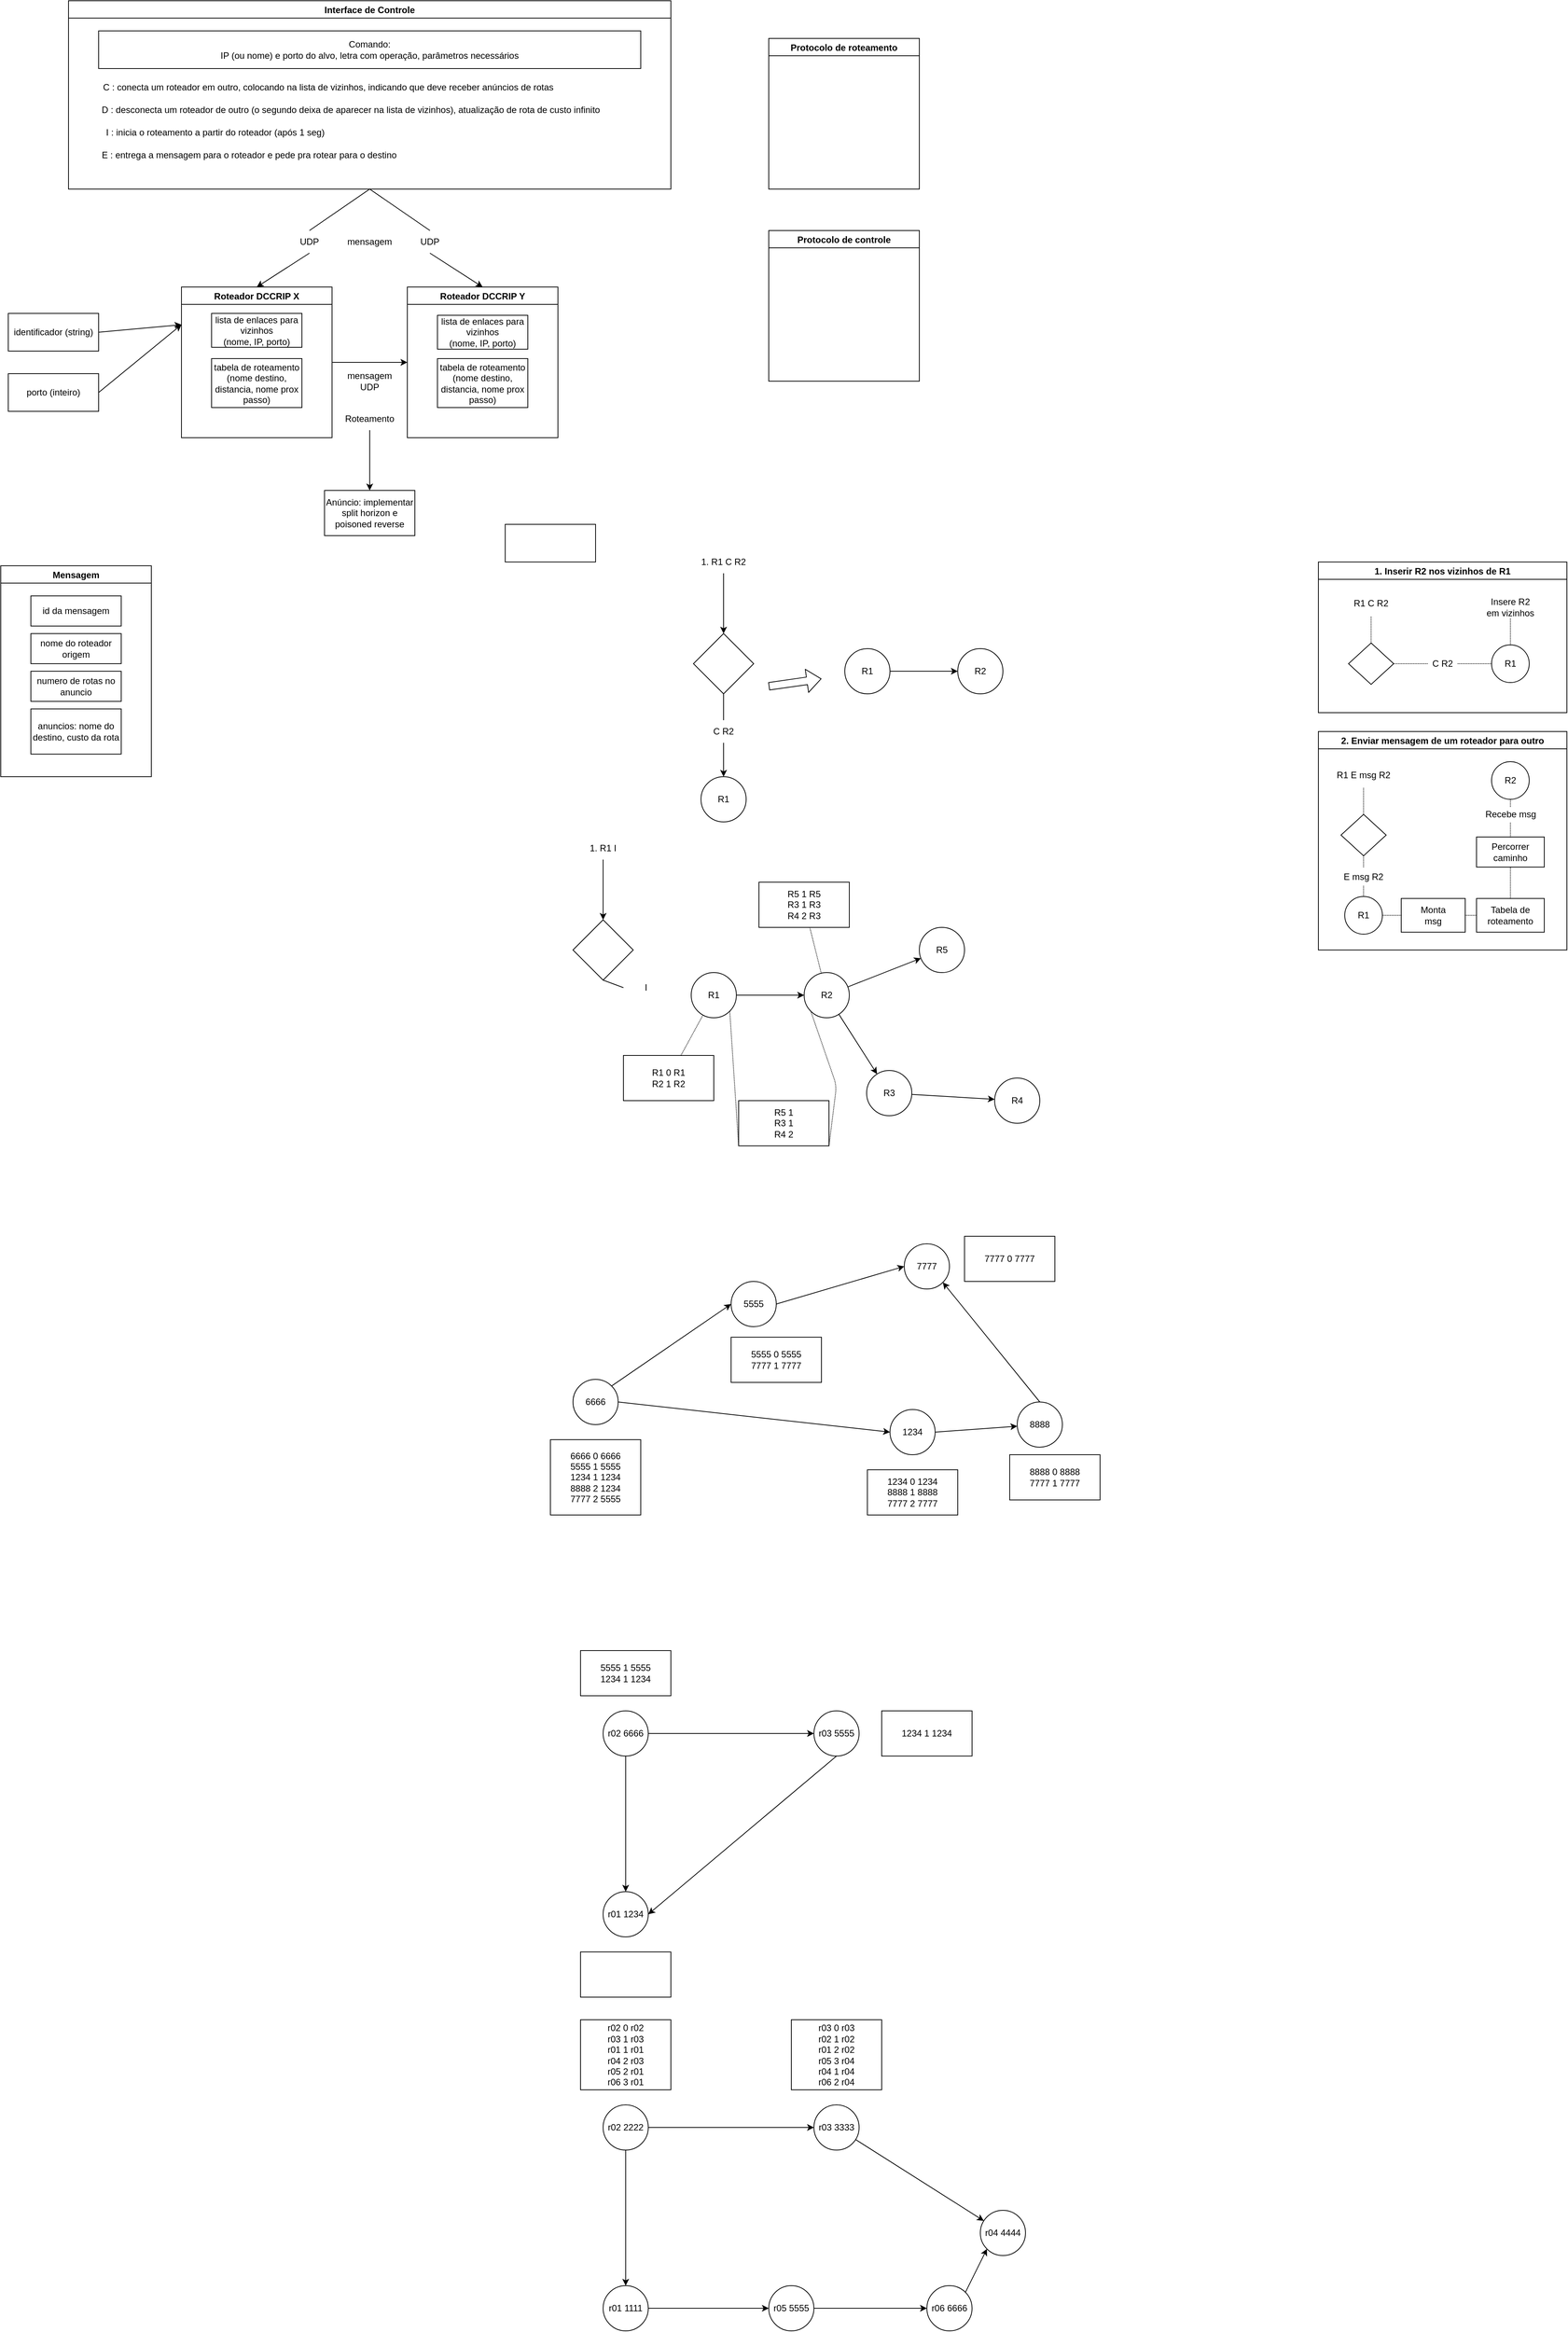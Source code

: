 <mxfile>
    <diagram id="mGNS0_z790fEsQeWo3U5" name="Página-1">
        <mxGraphModel dx="1628" dy="1711" grid="1" gridSize="10" guides="1" tooltips="1" connect="1" arrows="1" fold="1" page="1" pageScale="1" pageWidth="827" pageHeight="1169" math="0" shadow="0">
            <root>
                <mxCell id="0"/>
                <mxCell id="1" parent="0"/>
                <mxCell id="5" style="edgeStyle=none;html=1;exitX=0.5;exitY=1;exitDx=0;exitDy=0;entryX=0.5;entryY=0;entryDx=0;entryDy=0;startArrow=none;" parent="1" source="8" target="3" edge="1">
                    <mxGeometry relative="1" as="geometry"/>
                </mxCell>
                <mxCell id="6" style="edgeStyle=none;html=1;exitX=0.5;exitY=1;exitDx=0;exitDy=0;entryX=0.5;entryY=0;entryDx=0;entryDy=0;startArrow=none;" parent="1" source="10" target="4" edge="1">
                    <mxGeometry relative="1" as="geometry"/>
                </mxCell>
                <mxCell id="2" value="Interface de Controle" style="swimlane;" parent="1" vertex="1">
                    <mxGeometry y="-20" width="800" height="250" as="geometry"/>
                </mxCell>
                <mxCell id="37" value="C : conecta um roteador em outro, colocando na lista de vizinhos, indicando que deve receber anúncios de rotas" style="text;html=1;strokeColor=none;fillColor=none;align=center;verticalAlign=middle;whiteSpace=wrap;rounded=0;" parent="2" vertex="1">
                    <mxGeometry x="40" y="100" width="610" height="30" as="geometry"/>
                </mxCell>
                <mxCell id="38" value="D : desconecta um roteador de outro (o segundo deixa de aparecer na lista de vizinhos), atualização de rota de custo infinito" style="text;html=1;strokeColor=none;fillColor=none;align=center;verticalAlign=middle;whiteSpace=wrap;rounded=0;" parent="2" vertex="1">
                    <mxGeometry x="30" y="130" width="690" height="30" as="geometry"/>
                </mxCell>
                <mxCell id="39" value="I : inicia o roteamento a partir do roteador (após 1 seg)" style="text;html=1;strokeColor=none;fillColor=none;align=center;verticalAlign=middle;whiteSpace=wrap;rounded=0;" parent="2" vertex="1">
                    <mxGeometry x="30" y="160" width="330" height="30" as="geometry"/>
                </mxCell>
                <mxCell id="36" value="Comando:&lt;br&gt;IP (ou nome) e porto do alvo, letra com operação, parâmetros necessários" style="rounded=0;whiteSpace=wrap;html=1;" parent="2" vertex="1">
                    <mxGeometry x="40" y="40" width="720" height="50" as="geometry"/>
                </mxCell>
                <mxCell id="40" value="E : entrega a mensagem para o roteador e pede pra rotear para o destino" style="text;html=1;strokeColor=none;fillColor=none;align=center;verticalAlign=middle;whiteSpace=wrap;rounded=0;" parent="2" vertex="1">
                    <mxGeometry x="40" y="190" width="400" height="30" as="geometry"/>
                </mxCell>
                <mxCell id="12" style="edgeStyle=none;html=1;exitX=1;exitY=0.5;exitDx=0;exitDy=0;entryX=0;entryY=0.5;entryDx=0;entryDy=0;" parent="1" source="3" target="4" edge="1">
                    <mxGeometry relative="1" as="geometry"/>
                </mxCell>
                <mxCell id="3" value="Roteador DCCRIP X" style="swimlane;" parent="1" vertex="1">
                    <mxGeometry x="150" y="360" width="200" height="200" as="geometry"/>
                </mxCell>
                <mxCell id="21" value="lista de enlaces para vizinhos&lt;br&gt;(nome, IP, porto)" style="rounded=0;whiteSpace=wrap;html=1;" parent="3" vertex="1">
                    <mxGeometry x="40" y="35" width="120" height="45" as="geometry"/>
                </mxCell>
                <mxCell id="23" value="tabela de roteamento (nome destino, distancia, nome prox passo)" style="rounded=0;whiteSpace=wrap;html=1;" parent="3" vertex="1">
                    <mxGeometry x="40" y="95" width="120" height="65" as="geometry"/>
                </mxCell>
                <mxCell id="4" value="Roteador DCCRIP Y" style="swimlane;" parent="1" vertex="1">
                    <mxGeometry x="450" y="360" width="200" height="200" as="geometry"/>
                </mxCell>
                <mxCell id="22" value="lista de enlaces para vizinhos&lt;br&gt;(nome, IP, porto)" style="rounded=0;whiteSpace=wrap;html=1;" parent="4" vertex="1">
                    <mxGeometry x="40" y="37.5" width="120" height="45" as="geometry"/>
                </mxCell>
                <mxCell id="27" value="tabela de roteamento (nome destino, distancia, nome prox passo)" style="rounded=0;whiteSpace=wrap;html=1;" parent="4" vertex="1">
                    <mxGeometry x="40" y="95" width="120" height="65" as="geometry"/>
                </mxCell>
                <mxCell id="8" value="UDP" style="text;html=1;strokeColor=none;fillColor=none;align=center;verticalAlign=middle;whiteSpace=wrap;rounded=0;" parent="1" vertex="1">
                    <mxGeometry x="290" y="285" width="60" height="30" as="geometry"/>
                </mxCell>
                <mxCell id="9" value="" style="edgeStyle=none;html=1;exitX=0.5;exitY=1;exitDx=0;exitDy=0;entryX=0.5;entryY=0;entryDx=0;entryDy=0;endArrow=none;" parent="1" source="2" target="8" edge="1">
                    <mxGeometry relative="1" as="geometry">
                        <mxPoint x="400" y="230" as="sourcePoint"/>
                        <mxPoint x="250" y="360" as="targetPoint"/>
                    </mxGeometry>
                </mxCell>
                <mxCell id="10" value="UDP" style="text;html=1;strokeColor=none;fillColor=none;align=center;verticalAlign=middle;whiteSpace=wrap;rounded=0;" parent="1" vertex="1">
                    <mxGeometry x="450" y="285" width="60" height="30" as="geometry"/>
                </mxCell>
                <mxCell id="11" value="" style="edgeStyle=none;html=1;exitX=0.5;exitY=1;exitDx=0;exitDy=0;entryX=0.5;entryY=0;entryDx=0;entryDy=0;endArrow=none;" parent="1" source="2" target="10" edge="1">
                    <mxGeometry relative="1" as="geometry">
                        <mxPoint x="400" y="230" as="sourcePoint"/>
                        <mxPoint x="550" y="360" as="targetPoint"/>
                    </mxGeometry>
                </mxCell>
                <mxCell id="13" value="Mensagem" style="swimlane;" parent="1" vertex="1">
                    <mxGeometry x="-90" y="730" width="200" height="280" as="geometry"/>
                </mxCell>
                <mxCell id="14" value="id da mensagem" style="rounded=0;whiteSpace=wrap;html=1;" parent="13" vertex="1">
                    <mxGeometry x="40" y="40" width="120" height="40" as="geometry"/>
                </mxCell>
                <mxCell id="31" value="nome do roteador origem" style="rounded=0;whiteSpace=wrap;html=1;" parent="13" vertex="1">
                    <mxGeometry x="40" y="90" width="120" height="40" as="geometry"/>
                </mxCell>
                <mxCell id="32" value="numero de rotas no anuncio" style="rounded=0;whiteSpace=wrap;html=1;" parent="13" vertex="1">
                    <mxGeometry x="40" y="140" width="120" height="40" as="geometry"/>
                </mxCell>
                <mxCell id="33" value="anuncios: nome do destino, custo da rota" style="rounded=0;whiteSpace=wrap;html=1;" parent="13" vertex="1">
                    <mxGeometry x="40" y="190" width="120" height="60" as="geometry"/>
                </mxCell>
                <mxCell id="25" style="edgeStyle=none;html=1;exitX=1;exitY=0.5;exitDx=0;exitDy=0;entryX=0;entryY=0.25;entryDx=0;entryDy=0;" parent="1" source="16" target="3" edge="1">
                    <mxGeometry relative="1" as="geometry"/>
                </mxCell>
                <mxCell id="16" value="identificador (string)" style="rounded=0;whiteSpace=wrap;html=1;" parent="1" vertex="1">
                    <mxGeometry x="-80" y="395" width="120" height="50" as="geometry"/>
                </mxCell>
                <mxCell id="26" style="edgeStyle=none;html=1;exitX=1;exitY=0.5;exitDx=0;exitDy=0;entryX=0;entryY=0.25;entryDx=0;entryDy=0;" parent="1" source="17" target="3" edge="1">
                    <mxGeometry relative="1" as="geometry">
                        <mxPoint x="110" y="470" as="targetPoint"/>
                    </mxGeometry>
                </mxCell>
                <mxCell id="17" value="porto (inteiro)" style="rounded=0;whiteSpace=wrap;html=1;" parent="1" vertex="1">
                    <mxGeometry x="-80" y="475" width="120" height="50" as="geometry"/>
                </mxCell>
                <mxCell id="18" value="mensagem" style="text;html=1;strokeColor=none;fillColor=none;align=center;verticalAlign=middle;whiteSpace=wrap;rounded=0;" parent="1" vertex="1">
                    <mxGeometry x="360" y="285" width="80" height="30" as="geometry"/>
                </mxCell>
                <mxCell id="19" value="mensagem&lt;br&gt;UDP" style="text;html=1;strokeColor=none;fillColor=none;align=center;verticalAlign=middle;whiteSpace=wrap;rounded=0;" parent="1" vertex="1">
                    <mxGeometry x="360" y="470" width="80" height="30" as="geometry"/>
                </mxCell>
                <mxCell id="29" style="edgeStyle=none;html=1;exitX=0.5;exitY=1;exitDx=0;exitDy=0;entryX=0.5;entryY=0;entryDx=0;entryDy=0;" parent="1" source="28" target="30" edge="1">
                    <mxGeometry relative="1" as="geometry">
                        <mxPoint x="400" y="650" as="targetPoint"/>
                    </mxGeometry>
                </mxCell>
                <mxCell id="28" value="Roteamento" style="text;html=1;strokeColor=none;fillColor=none;align=center;verticalAlign=middle;whiteSpace=wrap;rounded=0;" parent="1" vertex="1">
                    <mxGeometry x="370" y="520" width="60" height="30" as="geometry"/>
                </mxCell>
                <mxCell id="30" value="Anúncio: implementar split horizon e poisoned reverse" style="rounded=0;whiteSpace=wrap;html=1;" parent="1" vertex="1">
                    <mxGeometry x="340" y="630" width="120" height="60" as="geometry"/>
                </mxCell>
                <mxCell id="34" value="Protocolo de roteamento" style="swimlane;" parent="1" vertex="1">
                    <mxGeometry x="930" y="30" width="200" height="200" as="geometry"/>
                </mxCell>
                <mxCell id="35" value="Protocolo de controle" style="swimlane;" parent="1" vertex="1">
                    <mxGeometry x="930" y="285" width="200" height="200" as="geometry"/>
                </mxCell>
                <mxCell id="51" value="" style="rounded=0;whiteSpace=wrap;html=1;" parent="1" vertex="1">
                    <mxGeometry x="580" y="675" width="120" height="50" as="geometry"/>
                </mxCell>
                <mxCell id="52" value="R1" style="ellipse;whiteSpace=wrap;html=1;aspect=fixed;" parent="1" vertex="1">
                    <mxGeometry x="840" y="1010" width="60" height="60" as="geometry"/>
                </mxCell>
                <mxCell id="57" style="edgeStyle=none;html=1;exitX=0.5;exitY=1;exitDx=0;exitDy=0;entryX=0.5;entryY=0;entryDx=0;entryDy=0;startArrow=none;" parent="1" source="60" target="52" edge="1">
                    <mxGeometry relative="1" as="geometry"/>
                </mxCell>
                <mxCell id="54" value="" style="rhombus;whiteSpace=wrap;html=1;" parent="1" vertex="1">
                    <mxGeometry x="830" y="820" width="80" height="80" as="geometry"/>
                </mxCell>
                <mxCell id="59" style="edgeStyle=none;html=1;exitX=0.5;exitY=1;exitDx=0;exitDy=0;entryX=0.5;entryY=0;entryDx=0;entryDy=0;" parent="1" source="56" target="54" edge="1">
                    <mxGeometry relative="1" as="geometry"/>
                </mxCell>
                <mxCell id="56" value="1. R1 C R2" style="text;html=1;strokeColor=none;fillColor=none;align=center;verticalAlign=middle;whiteSpace=wrap;rounded=0;" parent="1" vertex="1">
                    <mxGeometry x="830" y="710" width="80" height="30" as="geometry"/>
                </mxCell>
                <mxCell id="60" value="C R2" style="text;html=1;strokeColor=none;fillColor=none;align=center;verticalAlign=middle;whiteSpace=wrap;rounded=0;" parent="1" vertex="1">
                    <mxGeometry x="840" y="935" width="60" height="30" as="geometry"/>
                </mxCell>
                <mxCell id="61" value="" style="edgeStyle=none;html=1;exitX=0.5;exitY=1;exitDx=0;exitDy=0;entryX=0.5;entryY=0;entryDx=0;entryDy=0;endArrow=none;" parent="1" source="54" target="60" edge="1">
                    <mxGeometry relative="1" as="geometry">
                        <mxPoint x="870" y="900" as="sourcePoint"/>
                        <mxPoint x="870" y="1010" as="targetPoint"/>
                    </mxGeometry>
                </mxCell>
                <mxCell id="63" style="edgeStyle=none;html=1;exitX=1;exitY=0.5;exitDx=0;exitDy=0;entryX=0;entryY=0.5;entryDx=0;entryDy=0;" parent="1" source="64" target="67" edge="1">
                    <mxGeometry relative="1" as="geometry"/>
                </mxCell>
                <mxCell id="64" value="R1" style="ellipse;whiteSpace=wrap;html=1;aspect=fixed;" parent="1" vertex="1">
                    <mxGeometry x="1031" y="840" width="60" height="60" as="geometry"/>
                </mxCell>
                <mxCell id="67" value="R2" style="ellipse;whiteSpace=wrap;html=1;aspect=fixed;" parent="1" vertex="1">
                    <mxGeometry x="1181" y="840" width="60" height="60" as="geometry"/>
                </mxCell>
                <mxCell id="72" value="" style="shape=flexArrow;endArrow=classic;html=1;" parent="1" edge="1">
                    <mxGeometry width="50" height="50" relative="1" as="geometry">
                        <mxPoint x="930" y="890" as="sourcePoint"/>
                        <mxPoint x="1000" y="880" as="targetPoint"/>
                    </mxGeometry>
                </mxCell>
                <mxCell id="74" style="edgeStyle=none;html=1;exitX=1;exitY=0.5;exitDx=0;exitDy=0;entryX=0;entryY=0.5;entryDx=0;entryDy=0;" parent="1" source="75" target="76" edge="1">
                    <mxGeometry relative="1" as="geometry"/>
                </mxCell>
                <mxCell id="95" value="" style="edgeStyle=none;html=1;dashed=1;dashPattern=1 1;endArrow=none;endFill=0;" parent="1" source="75" target="94" edge="1">
                    <mxGeometry relative="1" as="geometry"/>
                </mxCell>
                <mxCell id="75" value="R1" style="ellipse;whiteSpace=wrap;html=1;aspect=fixed;" parent="1" vertex="1">
                    <mxGeometry x="827" y="1270" width="60" height="60" as="geometry"/>
                </mxCell>
                <mxCell id="78" value="" style="edgeStyle=none;html=1;" parent="1" source="76" target="77" edge="1">
                    <mxGeometry relative="1" as="geometry"/>
                </mxCell>
                <mxCell id="80" value="" style="edgeStyle=none;html=1;" parent="1" source="76" target="79" edge="1">
                    <mxGeometry relative="1" as="geometry"/>
                </mxCell>
                <mxCell id="97" value="" style="edgeStyle=none;html=1;dashed=1;dashPattern=1 1;endArrow=none;endFill=0;" parent="1" source="76" target="96" edge="1">
                    <mxGeometry relative="1" as="geometry"/>
                </mxCell>
                <mxCell id="98" style="edgeStyle=none;html=1;exitX=0;exitY=1;exitDx=0;exitDy=0;entryX=1;entryY=1;entryDx=0;entryDy=0;dashed=1;dashPattern=1 1;endArrow=none;endFill=0;startArrow=none;" parent="1" source="99" target="75" edge="1">
                    <mxGeometry relative="1" as="geometry">
                        <Array as="points"/>
                    </mxGeometry>
                </mxCell>
                <mxCell id="76" value="R2" style="ellipse;whiteSpace=wrap;html=1;aspect=fixed;" parent="1" vertex="1">
                    <mxGeometry x="977" y="1270" width="60" height="60" as="geometry"/>
                </mxCell>
                <mxCell id="82" value="" style="edgeStyle=none;html=1;" parent="1" source="77" target="81" edge="1">
                    <mxGeometry relative="1" as="geometry"/>
                </mxCell>
                <mxCell id="77" value="R3" style="ellipse;whiteSpace=wrap;html=1;aspect=fixed;" parent="1" vertex="1">
                    <mxGeometry x="1060" y="1400" width="60" height="60" as="geometry"/>
                </mxCell>
                <mxCell id="79" value="R5" style="ellipse;whiteSpace=wrap;html=1;aspect=fixed;" parent="1" vertex="1">
                    <mxGeometry x="1130" y="1210" width="60" height="60" as="geometry"/>
                </mxCell>
                <mxCell id="81" value="R4" style="ellipse;whiteSpace=wrap;html=1;aspect=fixed;" parent="1" vertex="1">
                    <mxGeometry x="1230" y="1410" width="60" height="60" as="geometry"/>
                </mxCell>
                <mxCell id="86" value="" style="rhombus;whiteSpace=wrap;html=1;" parent="1" vertex="1">
                    <mxGeometry x="670" y="1200" width="80" height="80" as="geometry"/>
                </mxCell>
                <mxCell id="87" style="edgeStyle=none;html=1;exitX=0.5;exitY=1;exitDx=0;exitDy=0;entryX=0.5;entryY=0;entryDx=0;entryDy=0;" parent="1" source="88" target="86" edge="1">
                    <mxGeometry relative="1" as="geometry"/>
                </mxCell>
                <mxCell id="88" value="1. R1 I" style="text;html=1;strokeColor=none;fillColor=none;align=center;verticalAlign=middle;whiteSpace=wrap;rounded=0;" parent="1" vertex="1">
                    <mxGeometry x="670" y="1090" width="80" height="30" as="geometry"/>
                </mxCell>
                <mxCell id="90" value="I" style="text;html=1;strokeColor=none;fillColor=none;align=center;verticalAlign=middle;whiteSpace=wrap;rounded=0;" parent="1" vertex="1">
                    <mxGeometry x="737" y="1275" width="60" height="30" as="geometry"/>
                </mxCell>
                <mxCell id="91" value="" style="edgeStyle=none;html=1;exitX=0.5;exitY=1;exitDx=0;exitDy=0;entryX=0;entryY=0.5;entryDx=0;entryDy=0;endArrow=none;" parent="1" source="86" target="90" edge="1">
                    <mxGeometry relative="1" as="geometry">
                        <mxPoint x="710" y="1280" as="sourcePoint"/>
                        <mxPoint x="827" y="1300" as="targetPoint"/>
                    </mxGeometry>
                </mxCell>
                <mxCell id="94" value="R1 0 R1&lt;br&gt;R2 1 R2" style="whiteSpace=wrap;html=1;" parent="1" vertex="1">
                    <mxGeometry x="737" y="1380" width="120" height="60" as="geometry"/>
                </mxCell>
                <mxCell id="96" value="R5 1 R5&lt;br&gt;R3 1 R3&lt;br&gt;R4 2 R3" style="whiteSpace=wrap;html=1;" parent="1" vertex="1">
                    <mxGeometry x="917" y="1150" width="120" height="60" as="geometry"/>
                </mxCell>
                <mxCell id="99" value="R5 1&lt;br&gt;R3 1&lt;br&gt;R4 2" style="whiteSpace=wrap;html=1;" parent="1" vertex="1">
                    <mxGeometry x="890" y="1440" width="120" height="60" as="geometry"/>
                </mxCell>
                <mxCell id="100" value="" style="edgeStyle=none;html=1;exitX=0;exitY=1;exitDx=0;exitDy=0;entryX=1;entryY=1;entryDx=0;entryDy=0;dashed=1;dashPattern=1 1;endArrow=none;endFill=0;" parent="1" source="76" target="99" edge="1">
                    <mxGeometry relative="1" as="geometry">
                        <mxPoint x="985.787" y="1321.213" as="sourcePoint"/>
                        <mxPoint x="878.213" y="1321.213" as="targetPoint"/>
                        <Array as="points">
                            <mxPoint x="1020" y="1420"/>
                        </Array>
                    </mxGeometry>
                </mxCell>
                <mxCell id="104" value="1. Inserir R2 nos vizinhos de R1" style="swimlane;" parent="1" vertex="1">
                    <mxGeometry x="1660" y="725" width="330" height="200" as="geometry"/>
                </mxCell>
                <mxCell id="115" style="edgeStyle=none;html=1;exitX=1;exitY=0.5;exitDx=0;exitDy=0;entryX=0;entryY=0.5;entryDx=0;entryDy=0;dashed=1;dashPattern=1 1;endArrow=none;endFill=0;startArrow=none;" parent="104" source="116" target="114" edge="1">
                    <mxGeometry relative="1" as="geometry"/>
                </mxCell>
                <mxCell id="112" value="" style="rhombus;whiteSpace=wrap;html=1;" parent="104" vertex="1">
                    <mxGeometry x="40" y="107.5" width="60" height="55" as="geometry"/>
                </mxCell>
                <mxCell id="113" style="edgeStyle=none;html=1;exitX=0.5;exitY=1;exitDx=0;exitDy=0;entryX=0.5;entryY=0;entryDx=0;entryDy=0;dashed=1;dashPattern=1 1;endArrow=none;endFill=0;" parent="104" source="107" target="112" edge="1">
                    <mxGeometry relative="1" as="geometry">
                        <mxPoint x="70" y="82.5" as="sourcePoint"/>
                    </mxGeometry>
                </mxCell>
                <mxCell id="119" style="edgeStyle=none;html=1;exitX=0.5;exitY=0;exitDx=0;exitDy=0;entryX=0.5;entryY=1;entryDx=0;entryDy=0;dashed=1;dashPattern=1 1;endArrow=none;endFill=0;" parent="104" source="114" target="118" edge="1">
                    <mxGeometry relative="1" as="geometry"/>
                </mxCell>
                <mxCell id="114" value="R1" style="ellipse;whiteSpace=wrap;html=1;aspect=fixed;" parent="104" vertex="1">
                    <mxGeometry x="230" y="110" width="50" height="50" as="geometry"/>
                </mxCell>
                <mxCell id="107" value="R1 C R2" style="text;html=1;strokeColor=none;fillColor=none;align=center;verticalAlign=middle;whiteSpace=wrap;rounded=0;" parent="104" vertex="1">
                    <mxGeometry x="30" y="37.5" width="80" height="35" as="geometry"/>
                </mxCell>
                <mxCell id="116" value="C R2" style="text;html=1;strokeColor=none;fillColor=none;align=center;verticalAlign=middle;whiteSpace=wrap;rounded=0;" parent="104" vertex="1">
                    <mxGeometry x="145" y="120" width="40" height="30" as="geometry"/>
                </mxCell>
                <mxCell id="117" value="" style="edgeStyle=none;html=1;exitX=1;exitY=0.5;exitDx=0;exitDy=0;entryX=0;entryY=0.5;entryDx=0;entryDy=0;dashed=1;dashPattern=1 1;endArrow=none;endFill=0;" parent="104" source="112" target="116" edge="1">
                    <mxGeometry relative="1" as="geometry">
                        <mxPoint x="1710" y="870" as="sourcePoint"/>
                        <mxPoint x="1790.0" y="870" as="targetPoint"/>
                    </mxGeometry>
                </mxCell>
                <mxCell id="118" value="Insere R2 em vizinhos" style="text;html=1;strokeColor=none;fillColor=none;align=center;verticalAlign=middle;whiteSpace=wrap;rounded=0;" parent="104" vertex="1">
                    <mxGeometry x="220" y="45" width="70" height="30" as="geometry"/>
                </mxCell>
                <mxCell id="105" value="2. Enviar mensagem de um roteador para outro" style="swimlane;" parent="1" vertex="1">
                    <mxGeometry x="1660" y="950" width="330" height="290" as="geometry"/>
                </mxCell>
                <mxCell id="140" value="" style="edgeStyle=none;html=1;dashed=1;dashPattern=1 1;endArrow=none;endFill=0;" parent="105" source="120" target="139" edge="1">
                    <mxGeometry relative="1" as="geometry"/>
                </mxCell>
                <mxCell id="120" value="R1" style="ellipse;whiteSpace=wrap;html=1;aspect=fixed;" parent="105" vertex="1">
                    <mxGeometry x="35" y="219" width="50" height="50" as="geometry"/>
                </mxCell>
                <mxCell id="121" value="R2" style="ellipse;whiteSpace=wrap;html=1;aspect=fixed;" parent="105" vertex="1">
                    <mxGeometry x="230" y="40" width="50" height="50" as="geometry"/>
                </mxCell>
                <mxCell id="128" style="edgeStyle=none;html=1;exitX=0.5;exitY=1;exitDx=0;exitDy=0;entryX=0.5;entryY=0;entryDx=0;entryDy=0;dashed=1;dashPattern=1 1;endArrow=none;endFill=0;startArrow=none;" parent="105" source="129" target="120" edge="1">
                    <mxGeometry relative="1" as="geometry"/>
                </mxCell>
                <mxCell id="125" value="" style="rhombus;whiteSpace=wrap;html=1;" parent="105" vertex="1">
                    <mxGeometry x="30" y="110" width="60" height="55" as="geometry"/>
                </mxCell>
                <mxCell id="126" style="edgeStyle=none;html=1;exitX=0.5;exitY=1;exitDx=0;exitDy=0;entryX=0.5;entryY=0;entryDx=0;entryDy=0;dashed=1;dashPattern=1 1;endArrow=none;endFill=0;" parent="105" source="127" target="125" edge="1">
                    <mxGeometry relative="1" as="geometry">
                        <mxPoint x="-1600" y="-640" as="sourcePoint"/>
                    </mxGeometry>
                </mxCell>
                <mxCell id="127" value="R1 E msg R2" style="text;html=1;strokeColor=none;fillColor=none;align=center;verticalAlign=middle;whiteSpace=wrap;rounded=0;" parent="105" vertex="1">
                    <mxGeometry x="20" y="40" width="80" height="35" as="geometry"/>
                </mxCell>
                <mxCell id="129" value="E msg R2" style="text;html=1;strokeColor=none;fillColor=none;align=center;verticalAlign=middle;whiteSpace=wrap;rounded=0;" parent="105" vertex="1">
                    <mxGeometry x="20" y="180" width="80" height="25" as="geometry"/>
                </mxCell>
                <mxCell id="130" value="" style="edgeStyle=none;html=1;exitX=0.5;exitY=1;exitDx=0;exitDy=0;entryX=0.5;entryY=0;entryDx=0;entryDy=0;dashed=1;dashPattern=1 1;endArrow=none;endFill=0;" parent="105" source="125" target="129" edge="1">
                    <mxGeometry relative="1" as="geometry">
                        <mxPoint x="1720" y="1115" as="sourcePoint"/>
                        <mxPoint x="1720" y="1169" as="targetPoint"/>
                    </mxGeometry>
                </mxCell>
                <mxCell id="137" value="" style="edgeStyle=none;html=1;dashed=1;dashPattern=1 1;endArrow=none;endFill=0;" parent="105" source="135" target="136" edge="1">
                    <mxGeometry relative="1" as="geometry"/>
                </mxCell>
                <mxCell id="135" value="Tabela de roteamento" style="rounded=0;whiteSpace=wrap;html=1;" parent="105" vertex="1">
                    <mxGeometry x="210" y="221.63" width="90" height="44.75" as="geometry"/>
                </mxCell>
                <mxCell id="142" style="edgeStyle=none;html=1;exitX=0.5;exitY=0;exitDx=0;exitDy=0;entryX=0.5;entryY=1;entryDx=0;entryDy=0;dashed=1;dashPattern=1 1;endArrow=none;endFill=0;startArrow=none;" parent="105" source="143" target="121" edge="1">
                    <mxGeometry relative="1" as="geometry"/>
                </mxCell>
                <mxCell id="136" value="Percorrer caminho" style="whiteSpace=wrap;html=1;rounded=0;" parent="105" vertex="1">
                    <mxGeometry x="210" y="140" width="90" height="40" as="geometry"/>
                </mxCell>
                <mxCell id="141" style="edgeStyle=none;html=1;exitX=1;exitY=0.5;exitDx=0;exitDy=0;entryX=0;entryY=0.5;entryDx=0;entryDy=0;dashed=1;dashPattern=1 1;endArrow=none;endFill=0;" parent="105" source="139" target="135" edge="1">
                    <mxGeometry relative="1" as="geometry"/>
                </mxCell>
                <mxCell id="139" value="Monta &lt;br&gt;msg" style="whiteSpace=wrap;html=1;" parent="105" vertex="1">
                    <mxGeometry x="110" y="221.63" width="85" height="44.75" as="geometry"/>
                </mxCell>
                <mxCell id="143" value="Recebe msg" style="text;html=1;strokeColor=none;fillColor=none;align=center;verticalAlign=middle;whiteSpace=wrap;rounded=0;" parent="105" vertex="1">
                    <mxGeometry x="217.5" y="100" width="75" height="20" as="geometry"/>
                </mxCell>
                <mxCell id="144" value="" style="edgeStyle=none;html=1;exitX=0.5;exitY=0;exitDx=0;exitDy=0;entryX=0.5;entryY=1;entryDx=0;entryDy=0;dashed=1;dashPattern=1 1;endArrow=none;endFill=0;" parent="105" source="136" target="143" edge="1">
                    <mxGeometry relative="1" as="geometry">
                        <mxPoint x="1915" y="1090" as="sourcePoint"/>
                        <mxPoint x="1915" y="1040" as="targetPoint"/>
                    </mxGeometry>
                </mxCell>
                <mxCell id="151" style="edgeStyle=none;html=1;exitX=1;exitY=0;exitDx=0;exitDy=0;entryX=0;entryY=0.5;entryDx=0;entryDy=0;" edge="1" parent="1" source="145" target="146">
                    <mxGeometry relative="1" as="geometry"/>
                </mxCell>
                <mxCell id="153" style="edgeStyle=none;html=1;exitX=1;exitY=0.5;exitDx=0;exitDy=0;entryX=0;entryY=0.5;entryDx=0;entryDy=0;" edge="1" parent="1" source="145" target="147">
                    <mxGeometry relative="1" as="geometry"/>
                </mxCell>
                <mxCell id="145" value="6666" style="ellipse;whiteSpace=wrap;html=1;aspect=fixed;" vertex="1" parent="1">
                    <mxGeometry x="670" y="1810" width="60" height="60" as="geometry"/>
                </mxCell>
                <mxCell id="155" style="edgeStyle=none;html=1;exitX=1;exitY=0.5;exitDx=0;exitDy=0;entryX=0;entryY=0.5;entryDx=0;entryDy=0;" edge="1" parent="1" source="146" target="154">
                    <mxGeometry relative="1" as="geometry"/>
                </mxCell>
                <mxCell id="146" value="5555" style="ellipse;whiteSpace=wrap;html=1;aspect=fixed;" vertex="1" parent="1">
                    <mxGeometry x="880" y="1680" width="60" height="60" as="geometry"/>
                </mxCell>
                <mxCell id="157" style="edgeStyle=none;html=1;exitX=1;exitY=0.5;exitDx=0;exitDy=0;" edge="1" parent="1" source="147" target="156">
                    <mxGeometry relative="1" as="geometry"/>
                </mxCell>
                <mxCell id="147" value="1234" style="ellipse;whiteSpace=wrap;html=1;aspect=fixed;" vertex="1" parent="1">
                    <mxGeometry x="1091" y="1850" width="60" height="60" as="geometry"/>
                </mxCell>
                <mxCell id="148" value="6666 0 6666&lt;br&gt;5555 1 5555&lt;br&gt;1234 1 1234&lt;br&gt;8888 2 1234&lt;br&gt;7777 2 5555" style="rounded=0;whiteSpace=wrap;html=1;" vertex="1" parent="1">
                    <mxGeometry x="640" y="1890" width="120" height="100" as="geometry"/>
                </mxCell>
                <mxCell id="149" value="5555 0 5555&lt;br&gt;7777 1 7777" style="rounded=0;whiteSpace=wrap;html=1;" vertex="1" parent="1">
                    <mxGeometry x="880" y="1754" width="120" height="60" as="geometry"/>
                </mxCell>
                <mxCell id="150" value="1234 0 1234&lt;br&gt;8888 1 8888&lt;br&gt;7777 2 7777" style="rounded=0;whiteSpace=wrap;html=1;" vertex="1" parent="1">
                    <mxGeometry x="1061" y="1930" width="120" height="60" as="geometry"/>
                </mxCell>
                <mxCell id="154" value="7777" style="ellipse;whiteSpace=wrap;html=1;aspect=fixed;" vertex="1" parent="1">
                    <mxGeometry x="1110" y="1630" width="60" height="60" as="geometry"/>
                </mxCell>
                <mxCell id="158" style="edgeStyle=none;html=1;exitX=0.5;exitY=0;exitDx=0;exitDy=0;entryX=1;entryY=1;entryDx=0;entryDy=0;" edge="1" parent="1" source="156" target="154">
                    <mxGeometry relative="1" as="geometry"/>
                </mxCell>
                <mxCell id="156" value="8888" style="ellipse;whiteSpace=wrap;html=1;aspect=fixed;" vertex="1" parent="1">
                    <mxGeometry x="1260" y="1840" width="60" height="60" as="geometry"/>
                </mxCell>
                <mxCell id="159" value="8888 0 8888&lt;br&gt;7777 1 7777" style="rounded=0;whiteSpace=wrap;html=1;" vertex="1" parent="1">
                    <mxGeometry x="1250" y="1910" width="120" height="60" as="geometry"/>
                </mxCell>
                <mxCell id="160" value="7777 0 7777" style="rounded=0;whiteSpace=wrap;html=1;" vertex="1" parent="1">
                    <mxGeometry x="1190" y="1620" width="120" height="60" as="geometry"/>
                </mxCell>
                <mxCell id="164" style="edgeStyle=none;html=1;exitX=1;exitY=0.5;exitDx=0;exitDy=0;entryX=0;entryY=0.5;entryDx=0;entryDy=0;" edge="1" parent="1" source="161" target="162">
                    <mxGeometry relative="1" as="geometry"/>
                </mxCell>
                <mxCell id="165" style="edgeStyle=none;html=1;exitX=0.5;exitY=1;exitDx=0;exitDy=0;entryX=0.5;entryY=0;entryDx=0;entryDy=0;" edge="1" parent="1" source="161" target="163">
                    <mxGeometry relative="1" as="geometry"/>
                </mxCell>
                <mxCell id="161" value="r02 6666" style="ellipse;whiteSpace=wrap;html=1;aspect=fixed;" vertex="1" parent="1">
                    <mxGeometry x="710" y="2250" width="60" height="60" as="geometry"/>
                </mxCell>
                <mxCell id="166" style="edgeStyle=none;html=1;exitX=0.5;exitY=1;exitDx=0;exitDy=0;entryX=1;entryY=0.5;entryDx=0;entryDy=0;" edge="1" parent="1" source="162" target="163">
                    <mxGeometry relative="1" as="geometry"/>
                </mxCell>
                <mxCell id="162" value="r03 5555" style="ellipse;whiteSpace=wrap;html=1;aspect=fixed;" vertex="1" parent="1">
                    <mxGeometry x="990" y="2250" width="60" height="60" as="geometry"/>
                </mxCell>
                <mxCell id="163" value="r01 1234" style="ellipse;whiteSpace=wrap;html=1;aspect=fixed;" vertex="1" parent="1">
                    <mxGeometry x="710" y="2490" width="60" height="60" as="geometry"/>
                </mxCell>
                <mxCell id="167" value="5555 1 5555&lt;br&gt;1234 1 1234" style="rounded=0;whiteSpace=wrap;html=1;" vertex="1" parent="1">
                    <mxGeometry x="680" y="2170" width="120" height="60" as="geometry"/>
                </mxCell>
                <mxCell id="168" value="1234 1 1234" style="rounded=0;whiteSpace=wrap;html=1;" vertex="1" parent="1">
                    <mxGeometry x="1080" y="2250" width="120" height="60" as="geometry"/>
                </mxCell>
                <mxCell id="169" value="" style="rounded=0;whiteSpace=wrap;html=1;" vertex="1" parent="1">
                    <mxGeometry x="680" y="2570" width="120" height="60" as="geometry"/>
                </mxCell>
                <mxCell id="170" style="edgeStyle=none;html=1;exitX=1;exitY=0.5;exitDx=0;exitDy=0;entryX=0;entryY=0.5;entryDx=0;entryDy=0;" edge="1" parent="1" source="172" target="174">
                    <mxGeometry relative="1" as="geometry"/>
                </mxCell>
                <mxCell id="171" style="edgeStyle=none;html=1;exitX=0.5;exitY=1;exitDx=0;exitDy=0;entryX=0.5;entryY=0;entryDx=0;entryDy=0;" edge="1" parent="1" source="172" target="175">
                    <mxGeometry relative="1" as="geometry"/>
                </mxCell>
                <mxCell id="172" value="r02 2222" style="ellipse;whiteSpace=wrap;html=1;aspect=fixed;" vertex="1" parent="1">
                    <mxGeometry x="710" y="2773" width="60" height="60" as="geometry"/>
                </mxCell>
                <mxCell id="181" value="" style="edgeStyle=none;html=1;" edge="1" parent="1" source="174" target="180">
                    <mxGeometry relative="1" as="geometry"/>
                </mxCell>
                <mxCell id="174" value="r03 3333" style="ellipse;whiteSpace=wrap;html=1;aspect=fixed;" vertex="1" parent="1">
                    <mxGeometry x="990" y="2773" width="60" height="60" as="geometry"/>
                </mxCell>
                <mxCell id="184" value="" style="edgeStyle=none;html=1;" edge="1" parent="1" source="175" target="183">
                    <mxGeometry relative="1" as="geometry"/>
                </mxCell>
                <mxCell id="175" value="r01 1111" style="ellipse;whiteSpace=wrap;html=1;aspect=fixed;" vertex="1" parent="1">
                    <mxGeometry x="710" y="3013" width="60" height="60" as="geometry"/>
                </mxCell>
                <mxCell id="176" value="r02 0 r02&lt;br&gt;r03 1 r03&lt;br&gt;r01 1 r01&lt;br&gt;r04 2 r03&lt;br&gt;r05 2 r01&lt;br&gt;r06 3 r01" style="rounded=0;whiteSpace=wrap;html=1;" vertex="1" parent="1">
                    <mxGeometry x="680" y="2660" width="120" height="93" as="geometry"/>
                </mxCell>
                <mxCell id="177" value="r03 0 r03&lt;br&gt;r02 1 r02&lt;br&gt;r01 2 r02&lt;br&gt;r05 3 r04&lt;br&gt;r04 1 r04&lt;br&gt;r06 2 r04" style="rounded=0;whiteSpace=wrap;html=1;" vertex="1" parent="1">
                    <mxGeometry x="960" y="2660" width="120" height="93" as="geometry"/>
                </mxCell>
                <mxCell id="180" value="r04 4444" style="ellipse;whiteSpace=wrap;html=1;aspect=fixed;" vertex="1" parent="1">
                    <mxGeometry x="1211" y="2913" width="60" height="60" as="geometry"/>
                </mxCell>
                <mxCell id="186" value="" style="edgeStyle=none;html=1;" edge="1" parent="1" source="183" target="185">
                    <mxGeometry relative="1" as="geometry"/>
                </mxCell>
                <mxCell id="183" value="r05 5555" style="ellipse;whiteSpace=wrap;html=1;aspect=fixed;" vertex="1" parent="1">
                    <mxGeometry x="930" y="3013" width="60" height="60" as="geometry"/>
                </mxCell>
                <mxCell id="187" style="edgeStyle=none;html=1;exitX=1;exitY=0;exitDx=0;exitDy=0;entryX=0;entryY=1;entryDx=0;entryDy=0;" edge="1" parent="1" source="185" target="180">
                    <mxGeometry relative="1" as="geometry"/>
                </mxCell>
                <mxCell id="185" value="r06 6666" style="ellipse;whiteSpace=wrap;html=1;aspect=fixed;" vertex="1" parent="1">
                    <mxGeometry x="1140" y="3013" width="60" height="60" as="geometry"/>
                </mxCell>
            </root>
        </mxGraphModel>
    </diagram>
</mxfile>